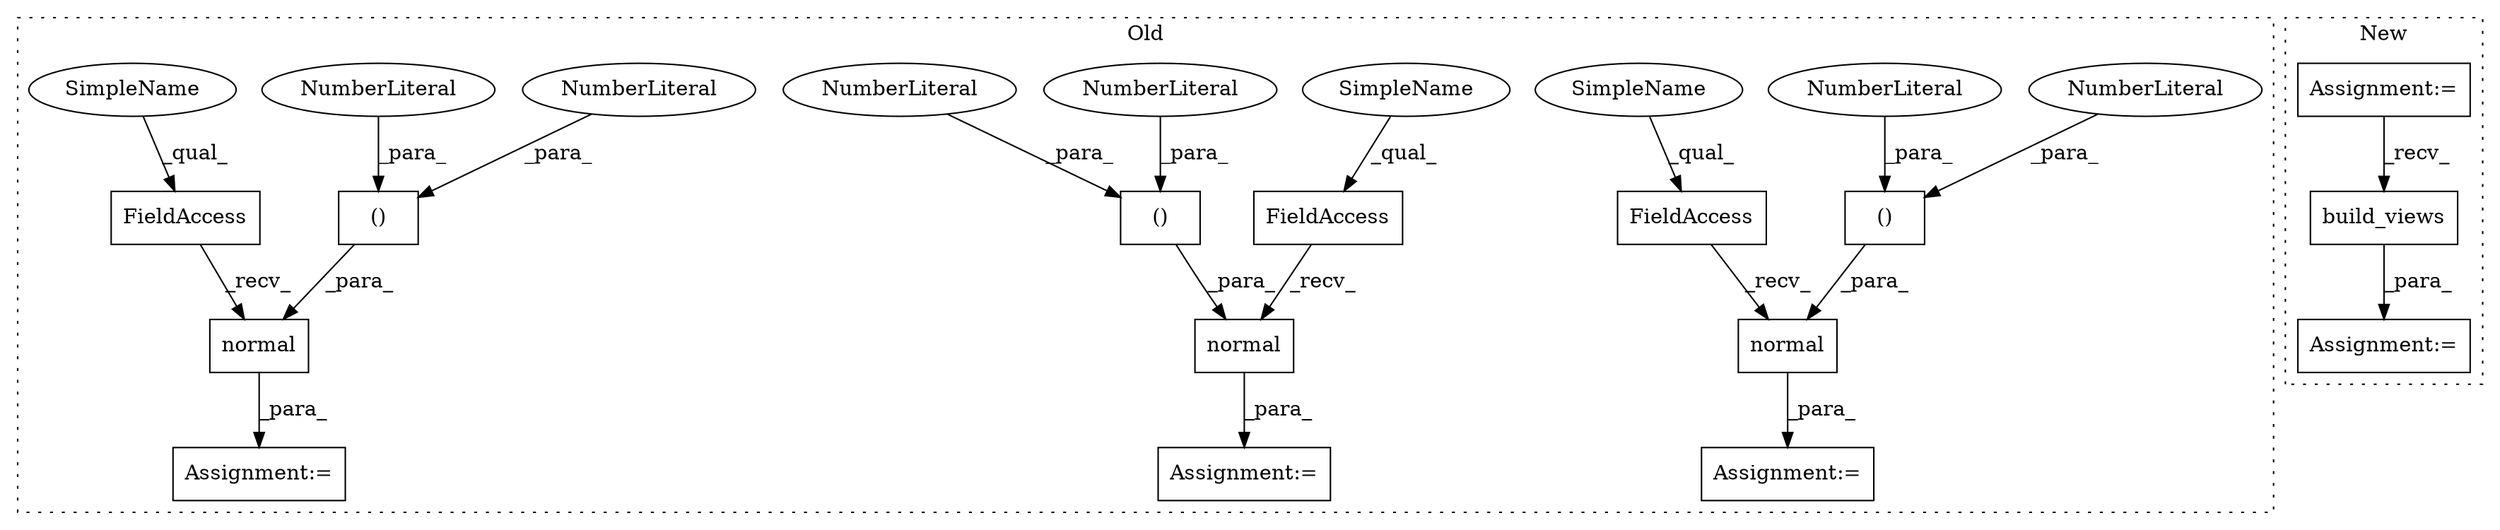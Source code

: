 digraph G {
subgraph cluster0 {
1 [label="()" a="106" s="708" l="29" shape="box"];
3 [label="normal" a="32" s="696,737" l="12,2" shape="box"];
4 [label="NumberLiteral" a="34" s="722" l="1" shape="ellipse"];
5 [label="NumberLiteral" a="34" s="708" l="1" shape="ellipse"];
6 [label="FieldAccess" a="22" s="683" l="12" shape="box"];
7 [label="FieldAccess" a="22" s="811" l="12" shape="box"];
8 [label="normal" a="32" s="824,865" l="12,2" shape="box"];
9 [label="()" a="106" s="836" l="29" shape="box"];
10 [label="NumberLiteral" a="34" s="850" l="1" shape="ellipse"];
11 [label="NumberLiteral" a="34" s="836" l="1" shape="ellipse"];
12 [label="FieldAccess" a="22" s="747" l="12" shape="box"];
13 [label="normal" a="32" s="760,801" l="12,2" shape="box"];
14 [label="()" a="106" s="772" l="29" shape="box"];
15 [label="NumberLiteral" a="34" s="800" l="1" shape="ellipse"];
16 [label="NumberLiteral" a="34" s="786" l="1" shape="ellipse"];
17 [label="Assignment:=" a="7" s="746" l="1" shape="box"];
20 [label="Assignment:=" a="7" s="810" l="1" shape="box"];
21 [label="Assignment:=" a="7" s="682" l="1" shape="box"];
22 [label="SimpleName" a="42" s="811" l="5" shape="ellipse"];
23 [label="SimpleName" a="42" s="683" l="5" shape="ellipse"];
24 [label="SimpleName" a="42" s="747" l="5" shape="ellipse"];
label = "Old";
style="dotted";
}
subgraph cluster1 {
2 [label="build_views" a="32" s="1002,1016" l="12,1" shape="box"];
18 [label="Assignment:=" a="7" s="1106" l="21" shape="box"];
19 [label="Assignment:=" a="7" s="828" l="7" shape="box"];
label = "New";
style="dotted";
}
1 -> 3 [label="_para_"];
2 -> 18 [label="_para_"];
3 -> 21 [label="_para_"];
4 -> 1 [label="_para_"];
5 -> 1 [label="_para_"];
6 -> 3 [label="_recv_"];
7 -> 8 [label="_recv_"];
8 -> 20 [label="_para_"];
9 -> 8 [label="_para_"];
10 -> 9 [label="_para_"];
11 -> 9 [label="_para_"];
12 -> 13 [label="_recv_"];
13 -> 17 [label="_para_"];
14 -> 13 [label="_para_"];
15 -> 14 [label="_para_"];
16 -> 14 [label="_para_"];
19 -> 2 [label="_recv_"];
22 -> 7 [label="_qual_"];
23 -> 6 [label="_qual_"];
24 -> 12 [label="_qual_"];
}